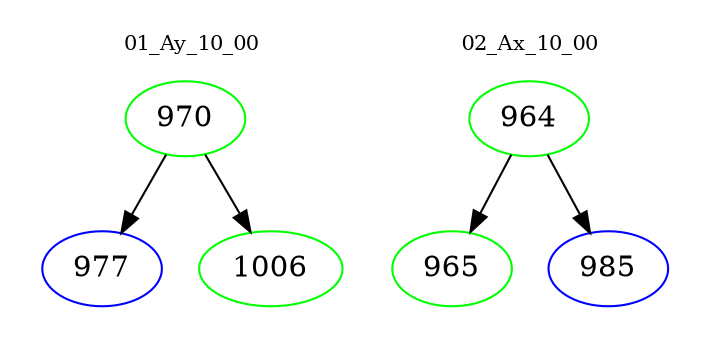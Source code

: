 digraph{
subgraph cluster_0 {
color = white
label = "01_Ay_10_00";
fontsize=10;
T0_970 [label="970", color="green"]
T0_970 -> T0_977 [color="black"]
T0_977 [label="977", color="blue"]
T0_970 -> T0_1006 [color="black"]
T0_1006 [label="1006", color="green"]
}
subgraph cluster_1 {
color = white
label = "02_Ax_10_00";
fontsize=10;
T1_964 [label="964", color="green"]
T1_964 -> T1_965 [color="black"]
T1_965 [label="965", color="green"]
T1_964 -> T1_985 [color="black"]
T1_985 [label="985", color="blue"]
}
}
